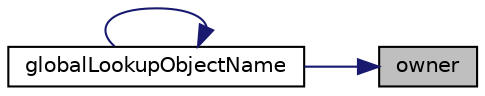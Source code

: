 digraph "owner"
{
 // LATEX_PDF_SIZE
  edge [fontname="Helvetica",fontsize="10",labelfontname="Helvetica",labelfontsize="10"];
  node [fontname="Helvetica",fontsize="10",shape=record];
  rankdir="RL";
  Node1 [label="owner",height=0.2,width=0.4,color="black", fillcolor="grey75", style="filled", fontcolor="black",tooltip=" "];
  Node1 -> Node2 [dir="back",color="midnightblue",fontsize="10",style="solid",fontname="Helvetica"];
  Node2 [label="globalLookupObjectName",height=0.2,width=0.4,color="black", fillcolor="white", style="filled",URL="$classpFlow_1_1repository.html#af77cc3465ed7313f25470f308c1c633e",tooltip=" "];
  Node2 -> Node2 [dir="back",color="midnightblue",fontsize="10",style="solid",fontname="Helvetica"];
}
